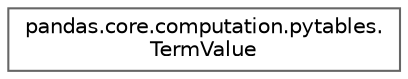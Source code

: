 digraph "Graphical Class Hierarchy"
{
 // LATEX_PDF_SIZE
  bgcolor="transparent";
  edge [fontname=Helvetica,fontsize=10,labelfontname=Helvetica,labelfontsize=10];
  node [fontname=Helvetica,fontsize=10,shape=box,height=0.2,width=0.4];
  rankdir="LR";
  Node0 [id="Node000000",label="pandas.core.computation.pytables.\lTermValue",height=0.2,width=0.4,color="grey40", fillcolor="white", style="filled",URL="$d0/de6/classpandas_1_1core_1_1computation_1_1pytables_1_1TermValue.html",tooltip=" "];
}
